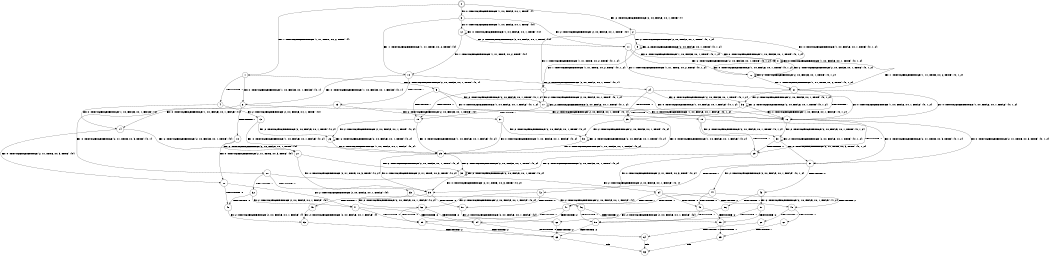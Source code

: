 digraph BCG {
size = "7, 10.5";
center = TRUE;
node [shape = circle];
0 [peripheries = 2];
0 -> 1 [label = "EX !1 !ATOMIC_EXCH_BRANCH (1, +1, TRUE, +0, 2, TRUE) !{}"];
0 -> 2 [label = "EX !2 !ATOMIC_EXCH_BRANCH (2, +0, FALSE, +0, 1, TRUE) !{}"];
0 -> 3 [label = "EX !0 !ATOMIC_EXCH_BRANCH (1, +0, FALSE, +0, 1, TRUE) !{}"];
1 -> 4 [label = "TERMINATE !1"];
1 -> 5 [label = "EX !2 !ATOMIC_EXCH_BRANCH (2, +0, FALSE, +0, 1, TRUE) !{0, 1}"];
1 -> 6 [label = "EX !0 !ATOMIC_EXCH_BRANCH (1, +0, FALSE, +0, 1, FALSE) !{0, 1}"];
2 -> 7 [label = "EX !1 !ATOMIC_EXCH_BRANCH (1, +1, TRUE, +0, 2, TRUE) !{0, 1, 2}"];
2 -> 8 [label = "EX !0 !ATOMIC_EXCH_BRANCH (1, +0, FALSE, +0, 1, TRUE) !{0, 1, 2}"];
2 -> 9 [label = "EX !2 !ATOMIC_EXCH_BRANCH (2, +0, FALSE, +0, 1, TRUE) !{0, 1, 2}"];
3 -> 10 [label = "EX !1 !ATOMIC_EXCH_BRANCH (1, +1, TRUE, +0, 2, TRUE) !{0}"];
3 -> 11 [label = "EX !2 !ATOMIC_EXCH_BRANCH (2, +0, FALSE, +0, 1, TRUE) !{0}"];
3 -> 12 [label = "EX !0 !ATOMIC_EXCH_BRANCH (1, +0, FALSE, +0, 1, TRUE) !{0}"];
4 -> 13 [label = "EX !2 !ATOMIC_EXCH_BRANCH (2, +0, FALSE, +0, 1, TRUE) !{0}"];
4 -> 14 [label = "EX !0 !ATOMIC_EXCH_BRANCH (1, +0, FALSE, +0, 1, FALSE) !{0}"];
5 -> 15 [label = "TERMINATE !1"];
5 -> 16 [label = "EX !0 !ATOMIC_EXCH_BRANCH (1, +0, FALSE, +0, 1, FALSE) !{0, 1, 2}"];
5 -> 17 [label = "EX !2 !ATOMIC_EXCH_BRANCH (2, +0, FALSE, +0, 1, TRUE) !{0, 1, 2}"];
6 -> 18 [label = "TERMINATE !1"];
6 -> 19 [label = "EX !2 !ATOMIC_EXCH_BRANCH (2, +0, FALSE, +0, 1, TRUE) !{0, 1}"];
6 -> 20 [label = "EX !0 !ATOMIC_EXCH_BRANCH (2, +1, TRUE, +0, 3, TRUE) !{0, 1}"];
7 -> 15 [label = "TERMINATE !1"];
7 -> 16 [label = "EX !0 !ATOMIC_EXCH_BRANCH (1, +0, FALSE, +0, 1, FALSE) !{0, 1, 2}"];
7 -> 17 [label = "EX !2 !ATOMIC_EXCH_BRANCH (2, +0, FALSE, +0, 1, TRUE) !{0, 1, 2}"];
8 -> 21 [label = "EX !1 !ATOMIC_EXCH_BRANCH (1, +1, TRUE, +0, 2, TRUE) !{0, 1, 2}"];
8 -> 22 [label = "EX !2 !ATOMIC_EXCH_BRANCH (2, +0, FALSE, +0, 1, TRUE) !{0, 1, 2}"];
8 -> 8 [label = "EX !0 !ATOMIC_EXCH_BRANCH (1, +0, FALSE, +0, 1, TRUE) !{0, 1, 2}"];
9 -> 7 [label = "EX !1 !ATOMIC_EXCH_BRANCH (1, +1, TRUE, +0, 2, TRUE) !{0, 1, 2}"];
9 -> 8 [label = "EX !0 !ATOMIC_EXCH_BRANCH (1, +0, FALSE, +0, 1, TRUE) !{0, 1, 2}"];
9 -> 9 [label = "EX !2 !ATOMIC_EXCH_BRANCH (2, +0, FALSE, +0, 1, TRUE) !{0, 1, 2}"];
10 -> 23 [label = "TERMINATE !1"];
10 -> 24 [label = "EX !2 !ATOMIC_EXCH_BRANCH (2, +0, FALSE, +0, 1, TRUE) !{0, 1}"];
10 -> 6 [label = "EX !0 !ATOMIC_EXCH_BRANCH (1, +0, FALSE, +0, 1, FALSE) !{0, 1}"];
11 -> 21 [label = "EX !1 !ATOMIC_EXCH_BRANCH (1, +1, TRUE, +0, 2, TRUE) !{0, 1, 2}"];
11 -> 22 [label = "EX !2 !ATOMIC_EXCH_BRANCH (2, +0, FALSE, +0, 1, TRUE) !{0, 1, 2}"];
11 -> 8 [label = "EX !0 !ATOMIC_EXCH_BRANCH (1, +0, FALSE, +0, 1, TRUE) !{0, 1, 2}"];
12 -> 10 [label = "EX !1 !ATOMIC_EXCH_BRANCH (1, +1, TRUE, +0, 2, TRUE) !{0}"];
12 -> 11 [label = "EX !2 !ATOMIC_EXCH_BRANCH (2, +0, FALSE, +0, 1, TRUE) !{0}"];
12 -> 12 [label = "EX !0 !ATOMIC_EXCH_BRANCH (1, +0, FALSE, +0, 1, TRUE) !{0}"];
13 -> 25 [label = "EX !0 !ATOMIC_EXCH_BRANCH (1, +0, FALSE, +0, 1, FALSE) !{0, 2}"];
13 -> 26 [label = "EX !2 !ATOMIC_EXCH_BRANCH (2, +0, FALSE, +0, 1, TRUE) !{0, 2}"];
14 -> 27 [label = "EX !2 !ATOMIC_EXCH_BRANCH (2, +0, FALSE, +0, 1, TRUE) !{0}"];
14 -> 28 [label = "EX !0 !ATOMIC_EXCH_BRANCH (2, +1, TRUE, +0, 3, TRUE) !{0}"];
15 -> 25 [label = "EX !0 !ATOMIC_EXCH_BRANCH (1, +0, FALSE, +0, 1, FALSE) !{0, 2}"];
15 -> 26 [label = "EX !2 !ATOMIC_EXCH_BRANCH (2, +0, FALSE, +0, 1, TRUE) !{0, 2}"];
16 -> 29 [label = "TERMINATE !1"];
16 -> 30 [label = "EX !2 !ATOMIC_EXCH_BRANCH (2, +0, FALSE, +0, 1, TRUE) !{0, 1, 2}"];
16 -> 31 [label = "EX !0 !ATOMIC_EXCH_BRANCH (2, +1, TRUE, +0, 3, TRUE) !{0, 1, 2}"];
17 -> 15 [label = "TERMINATE !1"];
17 -> 16 [label = "EX !0 !ATOMIC_EXCH_BRANCH (1, +0, FALSE, +0, 1, FALSE) !{0, 1, 2}"];
17 -> 17 [label = "EX !2 !ATOMIC_EXCH_BRANCH (2, +0, FALSE, +0, 1, TRUE) !{0, 1, 2}"];
18 -> 27 [label = "EX !2 !ATOMIC_EXCH_BRANCH (2, +0, FALSE, +0, 1, TRUE) !{0}"];
18 -> 28 [label = "EX !0 !ATOMIC_EXCH_BRANCH (2, +1, TRUE, +0, 3, TRUE) !{0}"];
19 -> 29 [label = "TERMINATE !1"];
19 -> 30 [label = "EX !2 !ATOMIC_EXCH_BRANCH (2, +0, FALSE, +0, 1, TRUE) !{0, 1, 2}"];
19 -> 31 [label = "EX !0 !ATOMIC_EXCH_BRANCH (2, +1, TRUE, +0, 3, TRUE) !{0, 1, 2}"];
20 -> 32 [label = "TERMINATE !1"];
20 -> 33 [label = "TERMINATE !0"];
20 -> 34 [label = "EX !2 !ATOMIC_EXCH_BRANCH (2, +0, FALSE, +0, 1, FALSE) !{0, 1}"];
21 -> 35 [label = "TERMINATE !1"];
21 -> 36 [label = "EX !2 !ATOMIC_EXCH_BRANCH (2, +0, FALSE, +0, 1, TRUE) !{0, 1, 2}"];
21 -> 16 [label = "EX !0 !ATOMIC_EXCH_BRANCH (1, +0, FALSE, +0, 1, FALSE) !{0, 1, 2}"];
22 -> 21 [label = "EX !1 !ATOMIC_EXCH_BRANCH (1, +1, TRUE, +0, 2, TRUE) !{0, 1, 2}"];
22 -> 22 [label = "EX !2 !ATOMIC_EXCH_BRANCH (2, +0, FALSE, +0, 1, TRUE) !{0, 1, 2}"];
22 -> 8 [label = "EX !0 !ATOMIC_EXCH_BRANCH (1, +0, FALSE, +0, 1, TRUE) !{0, 1, 2}"];
23 -> 37 [label = "EX !2 !ATOMIC_EXCH_BRANCH (2, +0, FALSE, +0, 1, TRUE) !{0}"];
23 -> 14 [label = "EX !0 !ATOMIC_EXCH_BRANCH (1, +0, FALSE, +0, 1, FALSE) !{0}"];
24 -> 35 [label = "TERMINATE !1"];
24 -> 36 [label = "EX !2 !ATOMIC_EXCH_BRANCH (2, +0, FALSE, +0, 1, TRUE) !{0, 1, 2}"];
24 -> 16 [label = "EX !0 !ATOMIC_EXCH_BRANCH (1, +0, FALSE, +0, 1, FALSE) !{0, 1, 2}"];
25 -> 38 [label = "EX !2 !ATOMIC_EXCH_BRANCH (2, +0, FALSE, +0, 1, TRUE) !{0, 2}"];
25 -> 39 [label = "EX !0 !ATOMIC_EXCH_BRANCH (2, +1, TRUE, +0, 3, TRUE) !{0, 2}"];
26 -> 25 [label = "EX !0 !ATOMIC_EXCH_BRANCH (1, +0, FALSE, +0, 1, FALSE) !{0, 2}"];
26 -> 26 [label = "EX !2 !ATOMIC_EXCH_BRANCH (2, +0, FALSE, +0, 1, TRUE) !{0, 2}"];
27 -> 38 [label = "EX !2 !ATOMIC_EXCH_BRANCH (2, +0, FALSE, +0, 1, TRUE) !{0, 2}"];
27 -> 39 [label = "EX !0 !ATOMIC_EXCH_BRANCH (2, +1, TRUE, +0, 3, TRUE) !{0, 2}"];
28 -> 40 [label = "TERMINATE !0"];
28 -> 41 [label = "EX !2 !ATOMIC_EXCH_BRANCH (2, +0, FALSE, +0, 1, FALSE) !{0}"];
29 -> 38 [label = "EX !2 !ATOMIC_EXCH_BRANCH (2, +0, FALSE, +0, 1, TRUE) !{0, 2}"];
29 -> 39 [label = "EX !0 !ATOMIC_EXCH_BRANCH (2, +1, TRUE, +0, 3, TRUE) !{0, 2}"];
30 -> 29 [label = "TERMINATE !1"];
30 -> 30 [label = "EX !2 !ATOMIC_EXCH_BRANCH (2, +0, FALSE, +0, 1, TRUE) !{0, 1, 2}"];
30 -> 31 [label = "EX !0 !ATOMIC_EXCH_BRANCH (2, +1, TRUE, +0, 3, TRUE) !{0, 1, 2}"];
31 -> 42 [label = "TERMINATE !1"];
31 -> 43 [label = "TERMINATE !0"];
31 -> 44 [label = "EX !2 !ATOMIC_EXCH_BRANCH (2, +0, FALSE, +0, 1, FALSE) !{0, 1, 2}"];
32 -> 40 [label = "TERMINATE !0"];
32 -> 41 [label = "EX !2 !ATOMIC_EXCH_BRANCH (2, +0, FALSE, +0, 1, FALSE) !{0}"];
33 -> 45 [label = "TERMINATE !1"];
33 -> 46 [label = "EX !2 !ATOMIC_EXCH_BRANCH (2, +0, FALSE, +0, 1, FALSE) !{1}"];
34 -> 47 [label = "TERMINATE !1"];
34 -> 48 [label = "TERMINATE !2"];
34 -> 49 [label = "TERMINATE !0"];
35 -> 50 [label = "EX !2 !ATOMIC_EXCH_BRANCH (2, +0, FALSE, +0, 1, TRUE) !{0, 2}"];
35 -> 25 [label = "EX !0 !ATOMIC_EXCH_BRANCH (1, +0, FALSE, +0, 1, FALSE) !{0, 2}"];
36 -> 35 [label = "TERMINATE !1"];
36 -> 36 [label = "EX !2 !ATOMIC_EXCH_BRANCH (2, +0, FALSE, +0, 1, TRUE) !{0, 1, 2}"];
36 -> 16 [label = "EX !0 !ATOMIC_EXCH_BRANCH (1, +0, FALSE, +0, 1, FALSE) !{0, 1, 2}"];
37 -> 50 [label = "EX !2 !ATOMIC_EXCH_BRANCH (2, +0, FALSE, +0, 1, TRUE) !{0, 2}"];
37 -> 25 [label = "EX !0 !ATOMIC_EXCH_BRANCH (1, +0, FALSE, +0, 1, FALSE) !{0, 2}"];
38 -> 38 [label = "EX !2 !ATOMIC_EXCH_BRANCH (2, +0, FALSE, +0, 1, TRUE) !{0, 2}"];
38 -> 39 [label = "EX !0 !ATOMIC_EXCH_BRANCH (2, +1, TRUE, +0, 3, TRUE) !{0, 2}"];
39 -> 51 [label = "TERMINATE !0"];
39 -> 52 [label = "EX !2 !ATOMIC_EXCH_BRANCH (2, +0, FALSE, +0, 1, FALSE) !{0, 2}"];
40 -> 53 [label = "EX !2 !ATOMIC_EXCH_BRANCH (2, +0, FALSE, +0, 1, FALSE) !{}"];
41 -> 54 [label = "TERMINATE !2"];
41 -> 55 [label = "TERMINATE !0"];
42 -> 51 [label = "TERMINATE !0"];
42 -> 52 [label = "EX !2 !ATOMIC_EXCH_BRANCH (2, +0, FALSE, +0, 1, FALSE) !{0, 2}"];
43 -> 56 [label = "TERMINATE !1"];
43 -> 57 [label = "EX !2 !ATOMIC_EXCH_BRANCH (2, +0, FALSE, +0, 1, FALSE) !{1, 2}"];
44 -> 47 [label = "TERMINATE !1"];
44 -> 48 [label = "TERMINATE !2"];
44 -> 49 [label = "TERMINATE !0"];
45 -> 53 [label = "EX !2 !ATOMIC_EXCH_BRANCH (2, +0, FALSE, +0, 1, FALSE) !{}"];
46 -> 58 [label = "TERMINATE !1"];
46 -> 59 [label = "TERMINATE !2"];
47 -> 54 [label = "TERMINATE !2"];
47 -> 55 [label = "TERMINATE !0"];
48 -> 60 [label = "TERMINATE !1"];
48 -> 61 [label = "TERMINATE !0"];
49 -> 58 [label = "TERMINATE !1"];
49 -> 59 [label = "TERMINATE !2"];
50 -> 50 [label = "EX !2 !ATOMIC_EXCH_BRANCH (2, +0, FALSE, +0, 1, TRUE) !{0, 2}"];
50 -> 25 [label = "EX !0 !ATOMIC_EXCH_BRANCH (1, +0, FALSE, +0, 1, FALSE) !{0, 2}"];
51 -> 62 [label = "EX !2 !ATOMIC_EXCH_BRANCH (2, +0, FALSE, +0, 1, FALSE) !{2}"];
52 -> 54 [label = "TERMINATE !2"];
52 -> 55 [label = "TERMINATE !0"];
53 -> 63 [label = "TERMINATE !2"];
54 -> 64 [label = "TERMINATE !0"];
55 -> 63 [label = "TERMINATE !2"];
56 -> 62 [label = "EX !2 !ATOMIC_EXCH_BRANCH (2, +0, FALSE, +0, 1, FALSE) !{2}"];
57 -> 58 [label = "TERMINATE !1"];
57 -> 59 [label = "TERMINATE !2"];
58 -> 63 [label = "TERMINATE !2"];
59 -> 65 [label = "TERMINATE !1"];
60 -> 64 [label = "TERMINATE !0"];
61 -> 65 [label = "TERMINATE !1"];
62 -> 63 [label = "TERMINATE !2"];
63 -> 66 [label = "exit"];
64 -> 66 [label = "exit"];
65 -> 66 [label = "exit"];
}
